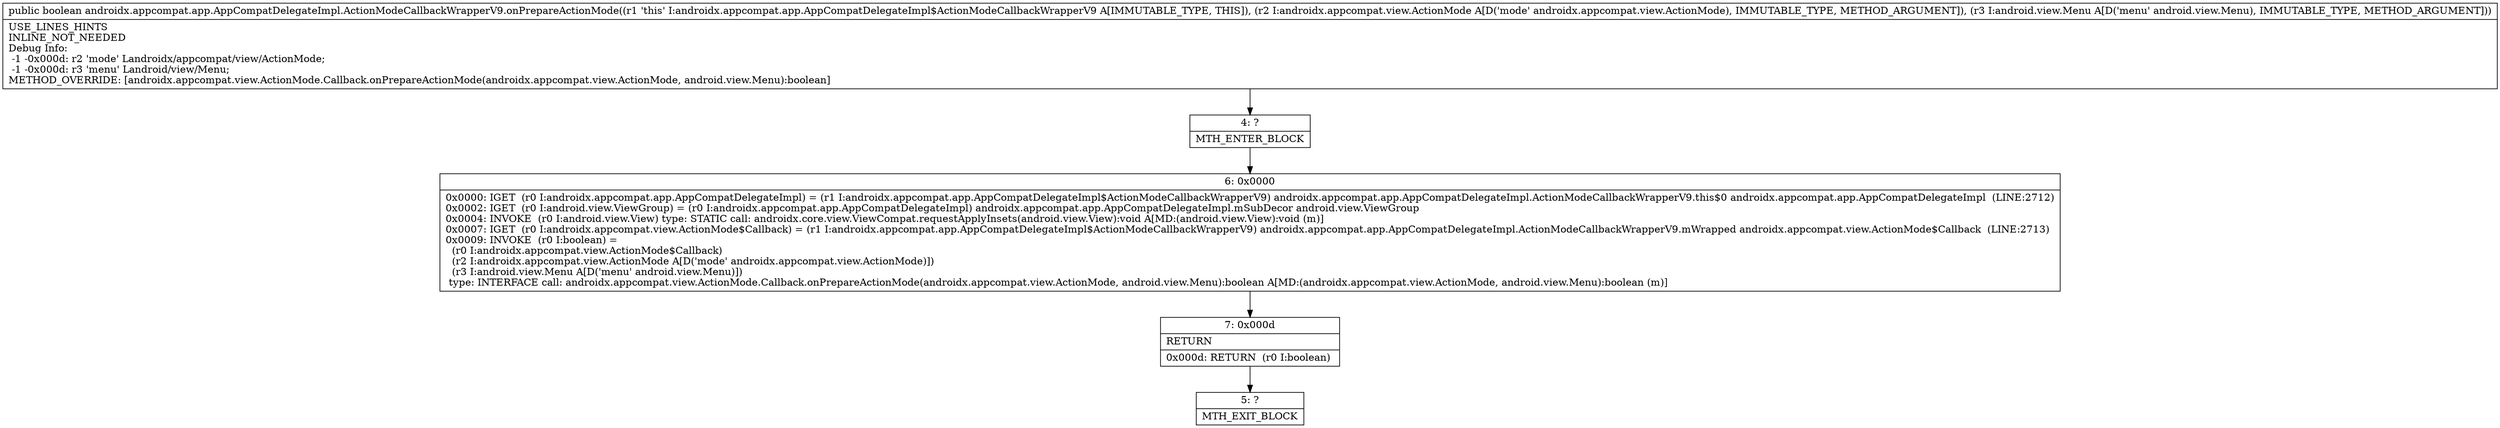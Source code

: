 digraph "CFG forandroidx.appcompat.app.AppCompatDelegateImpl.ActionModeCallbackWrapperV9.onPrepareActionMode(Landroidx\/appcompat\/view\/ActionMode;Landroid\/view\/Menu;)Z" {
Node_4 [shape=record,label="{4\:\ ?|MTH_ENTER_BLOCK\l}"];
Node_6 [shape=record,label="{6\:\ 0x0000|0x0000: IGET  (r0 I:androidx.appcompat.app.AppCompatDelegateImpl) = (r1 I:androidx.appcompat.app.AppCompatDelegateImpl$ActionModeCallbackWrapperV9) androidx.appcompat.app.AppCompatDelegateImpl.ActionModeCallbackWrapperV9.this$0 androidx.appcompat.app.AppCompatDelegateImpl  (LINE:2712)\l0x0002: IGET  (r0 I:android.view.ViewGroup) = (r0 I:androidx.appcompat.app.AppCompatDelegateImpl) androidx.appcompat.app.AppCompatDelegateImpl.mSubDecor android.view.ViewGroup \l0x0004: INVOKE  (r0 I:android.view.View) type: STATIC call: androidx.core.view.ViewCompat.requestApplyInsets(android.view.View):void A[MD:(android.view.View):void (m)]\l0x0007: IGET  (r0 I:androidx.appcompat.view.ActionMode$Callback) = (r1 I:androidx.appcompat.app.AppCompatDelegateImpl$ActionModeCallbackWrapperV9) androidx.appcompat.app.AppCompatDelegateImpl.ActionModeCallbackWrapperV9.mWrapped androidx.appcompat.view.ActionMode$Callback  (LINE:2713)\l0x0009: INVOKE  (r0 I:boolean) = \l  (r0 I:androidx.appcompat.view.ActionMode$Callback)\l  (r2 I:androidx.appcompat.view.ActionMode A[D('mode' androidx.appcompat.view.ActionMode)])\l  (r3 I:android.view.Menu A[D('menu' android.view.Menu)])\l type: INTERFACE call: androidx.appcompat.view.ActionMode.Callback.onPrepareActionMode(androidx.appcompat.view.ActionMode, android.view.Menu):boolean A[MD:(androidx.appcompat.view.ActionMode, android.view.Menu):boolean (m)]\l}"];
Node_7 [shape=record,label="{7\:\ 0x000d|RETURN\l|0x000d: RETURN  (r0 I:boolean) \l}"];
Node_5 [shape=record,label="{5\:\ ?|MTH_EXIT_BLOCK\l}"];
MethodNode[shape=record,label="{public boolean androidx.appcompat.app.AppCompatDelegateImpl.ActionModeCallbackWrapperV9.onPrepareActionMode((r1 'this' I:androidx.appcompat.app.AppCompatDelegateImpl$ActionModeCallbackWrapperV9 A[IMMUTABLE_TYPE, THIS]), (r2 I:androidx.appcompat.view.ActionMode A[D('mode' androidx.appcompat.view.ActionMode), IMMUTABLE_TYPE, METHOD_ARGUMENT]), (r3 I:android.view.Menu A[D('menu' android.view.Menu), IMMUTABLE_TYPE, METHOD_ARGUMENT]))  | USE_LINES_HINTS\lINLINE_NOT_NEEDED\lDebug Info:\l  \-1 \-0x000d: r2 'mode' Landroidx\/appcompat\/view\/ActionMode;\l  \-1 \-0x000d: r3 'menu' Landroid\/view\/Menu;\lMETHOD_OVERRIDE: [androidx.appcompat.view.ActionMode.Callback.onPrepareActionMode(androidx.appcompat.view.ActionMode, android.view.Menu):boolean]\l}"];
MethodNode -> Node_4;Node_4 -> Node_6;
Node_6 -> Node_7;
Node_7 -> Node_5;
}

